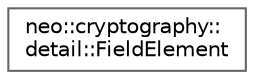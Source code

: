 digraph "Graphical Class Hierarchy"
{
 // LATEX_PDF_SIZE
  bgcolor="transparent";
  edge [fontname=Helvetica,fontsize=10,labelfontname=Helvetica,labelfontsize=10];
  node [fontname=Helvetica,fontsize=10,shape=box,height=0.2,width=0.4];
  rankdir="LR";
  Node0 [id="Node000000",label="neo::cryptography::\ldetail::FieldElement",height=0.2,width=0.4,color="grey40", fillcolor="white", style="filled",URL="$classneo_1_1cryptography_1_1detail_1_1_field_element.html",tooltip=" "];
}
